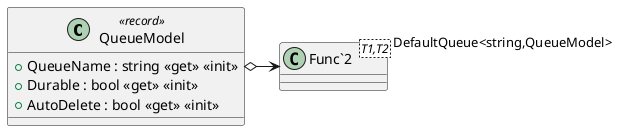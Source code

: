 @startuml
class QueueModel <<record>> {
    + QueueName : string <<get>> <<init>>
    + Durable : bool <<get>> <<init>>
    + AutoDelete : bool <<get>> <<init>>
}
class "Func`2"<T1,T2> {
}
QueueModel o-> "DefaultQueue<string,QueueModel>" "Func`2"
@enduml
